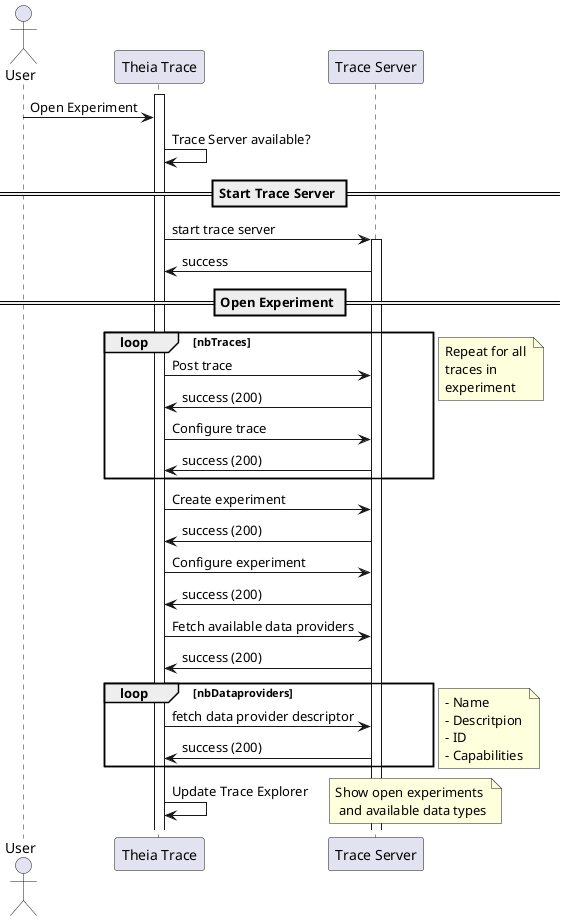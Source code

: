@startuml
actor User
activate "Theia Trace"
User -> "Theia Trace": Open Experiment
"Theia Trace" -> "Theia Trace": Trace Server available?
== Start Trace Server ==
"Theia Trace" -> "Trace Server": start trace server
activate "Trace Server"
"Trace Server" -> "Theia Trace": success
== Open Experiment ==
loop nbTraces
"Theia Trace" -> "Trace Server": Post trace
"Trace Server" -> "Theia Trace": success (200)
"Theia Trace" -> "Trace Server": Configure trace
"Trace Server" -> "Theia Trace": success (200)
end
note right: Repeat for all \ntraces in \nexperiment
"Theia Trace" -> "Trace Server": Create experiment
"Trace Server" -> "Theia Trace": success (200)
"Theia Trace" -> "Trace Server": Configure experiment
"Trace Server" -> "Theia Trace": success (200)
"Theia Trace" -> "Trace Server": Fetch available data providers
"Trace Server" -> "Theia Trace": success (200)
loop nbDataproviders
"Theia Trace" -> "Trace Server": fetch data provider descriptor
"Trace Server" -> "Theia Trace": success (200)
end
note right: - Name\n- Descritpion \n- ID \n- Capabilities
"Theia Trace" -> "Theia Trace": Update Trace Explorer
note right: Show open experiments \n and available data types
@enduml